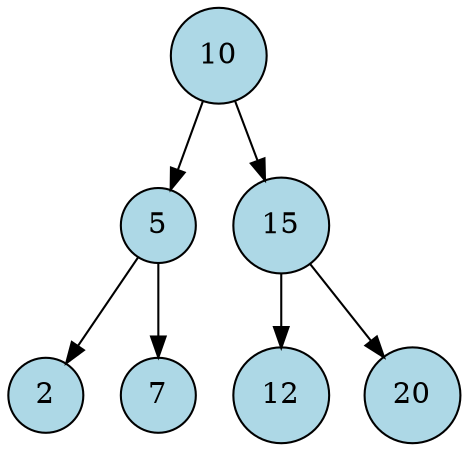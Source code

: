 digraph BinaryTree {
    node [shape=circle, style=filled, fillcolor=lightblue];
    10 -> 5;
    10 -> 15;
    5 -> 2;
    5 -> 7;
    15 -> 12;
    15 -> 20;
}

